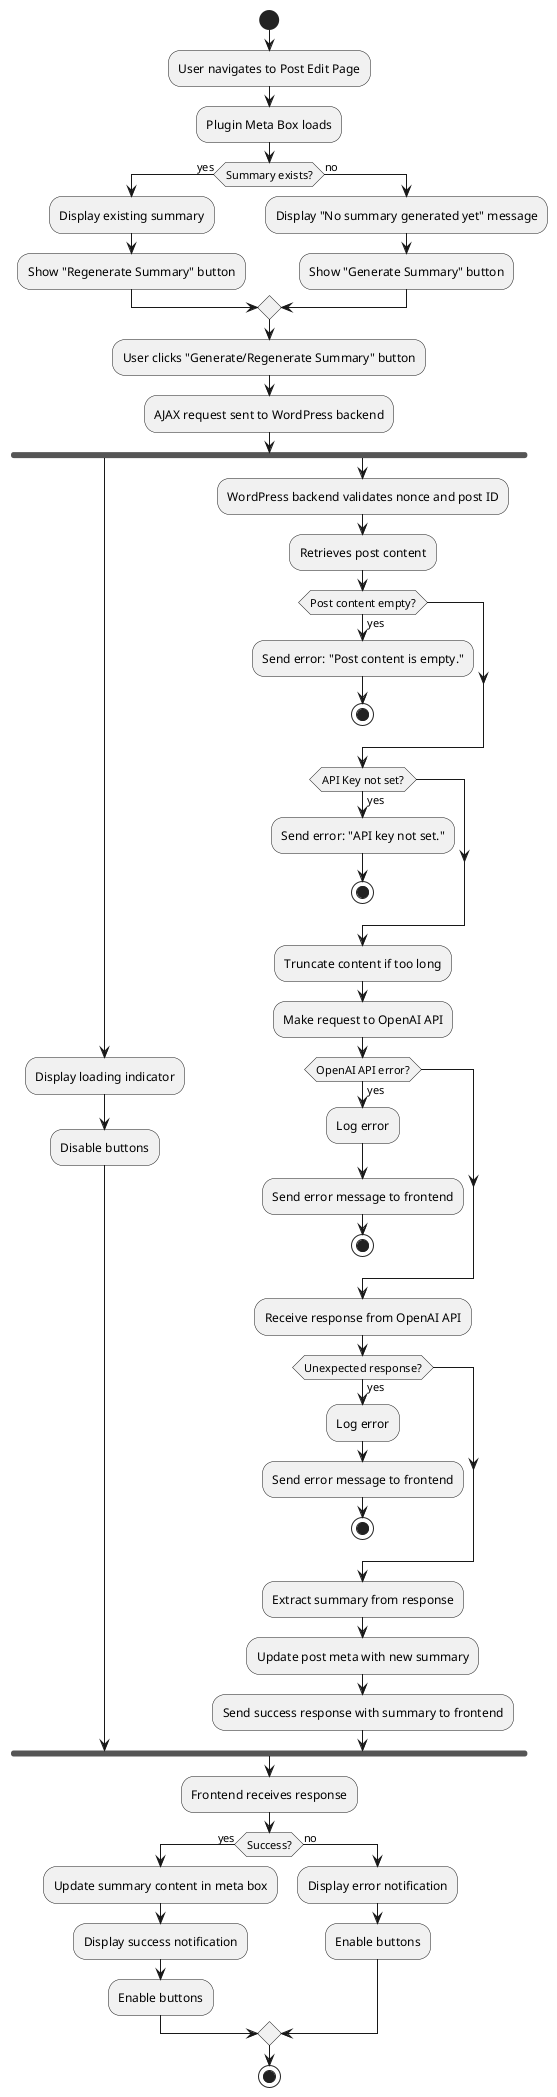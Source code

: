 @startuml
start

:User navigates to Post Edit Page;
:Plugin Meta Box loads;

if (Summary exists?) then (yes)
  :Display existing summary;
  :Show "Regenerate Summary" button;
else (no)
  :Display "No summary generated yet" message;
  :Show "Generate Summary" button;
endif

:User clicks "Generate/Regenerate Summary" button;
:AJAX request sent to WordPress backend;

fork
  :Display loading indicator;
  :Disable buttons;
fork again
  :WordPress backend validates nonce and post ID;
  :Retrieves post content;
  if (Post content empty?) then (yes)
    :Send error: "Post content is empty.";
    stop
  endif
  if (API Key not set?) then (yes)
    :Send error: "API key not set.";
    stop
  endif
  :Truncate content if too long;
  :Make request to OpenAI API;
  if (OpenAI API error?) then (yes)
    :Log error;
    :Send error message to frontend;
    stop
  endif
  :Receive response from OpenAI API;
  if (Unexpected response?) then (yes)
    :Log error;
    :Send error message to frontend;
    stop
  endif
  :Extract summary from response;
  :Update post meta with new summary;
  :Send success response with summary to frontend;
end fork

:Frontend receives response;
if (Success?) then (yes)
  :Update summary content in meta box;
  :Display success notification;
  :Enable buttons;
else (no)
  :Display error notification;
  :Enable buttons;
endif

stop
@enduml